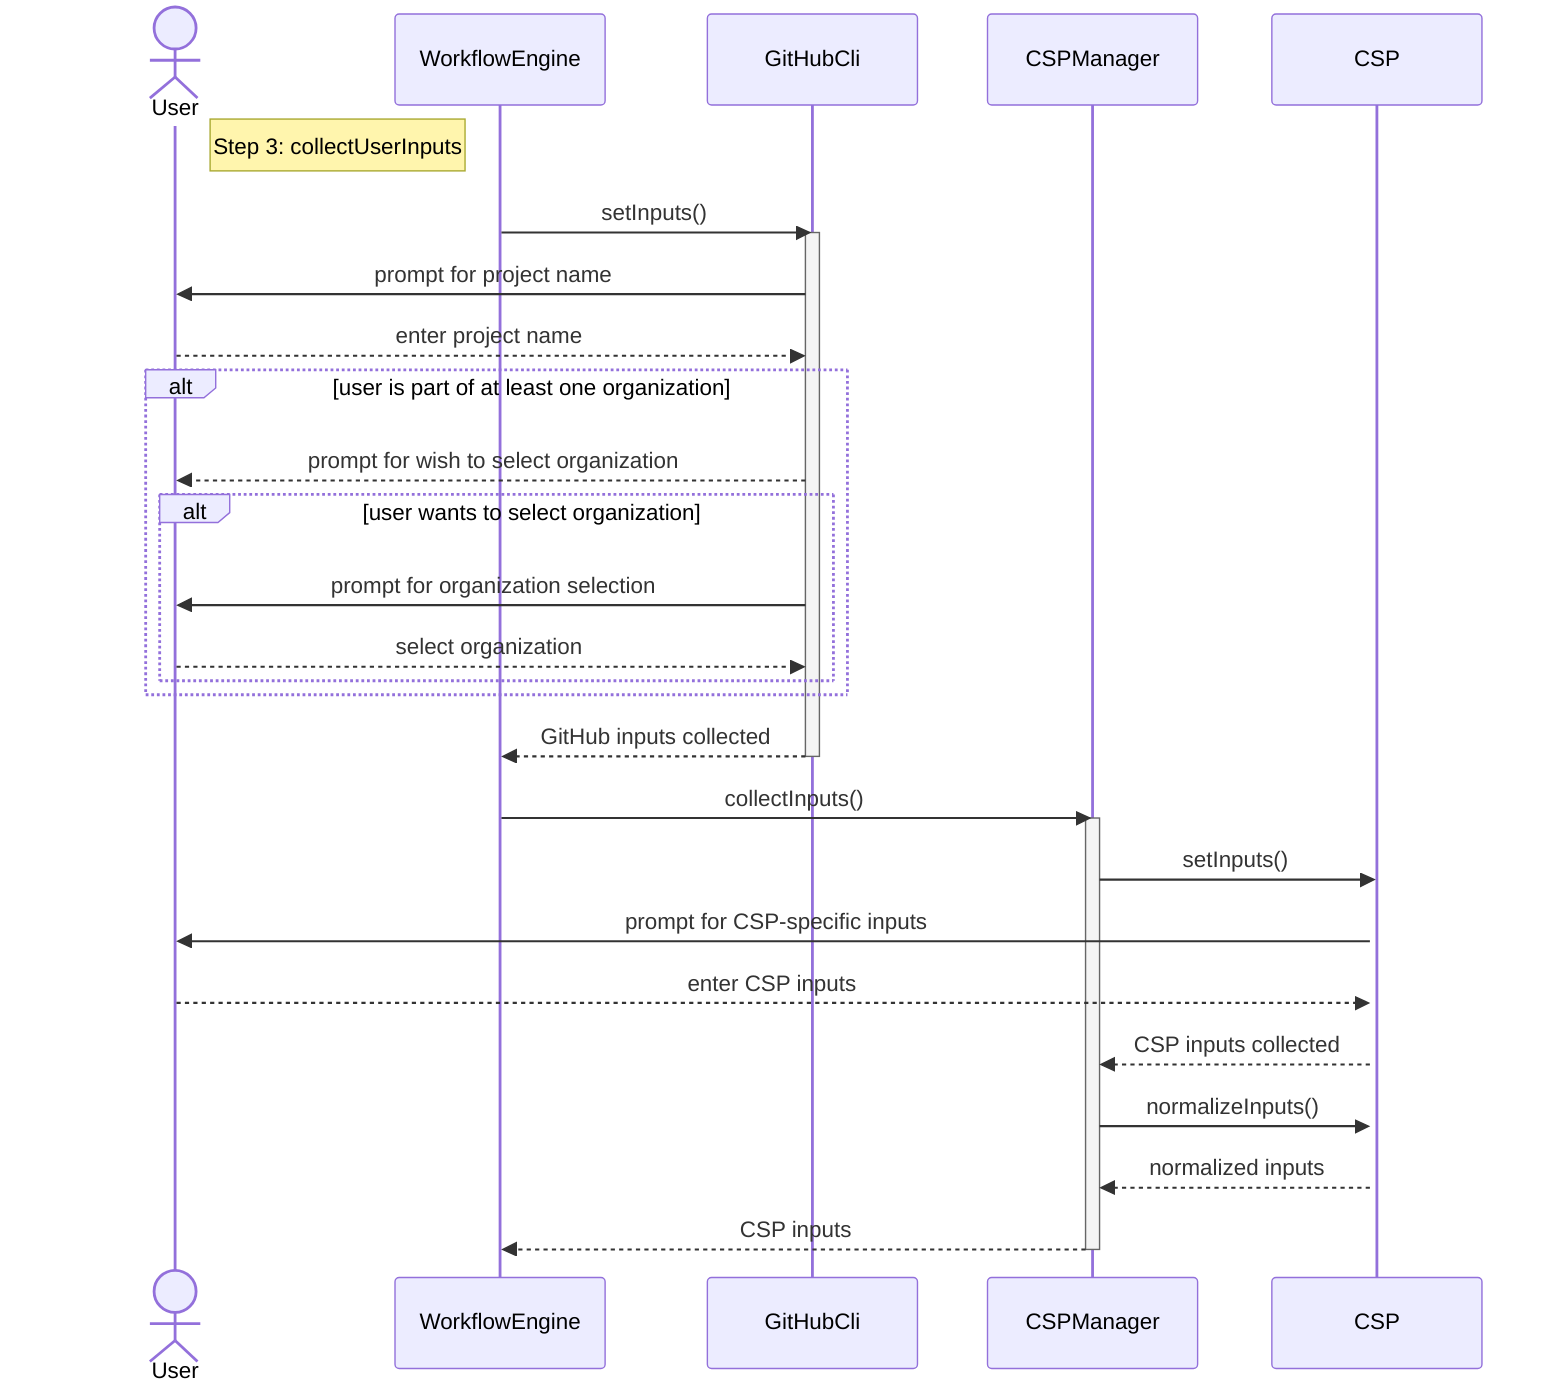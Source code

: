 ---
config:
  theme: default
  look: classic
---
sequenceDiagram
    actor User
    participant WE as WorkflowEngine
    participant GH as GitHubCli
    participant CSPM as CSPManager
    participant CSP as CSP

    note right of User: Step 3: collectUserInputs
    WE->>GH: setInputs()
    activate GH
    GH->>User: prompt for project name
    User-->>GH: enter project name
    alt user is part of at least one organization
        GH-->>User: prompt for wish to select organization
        alt user wants to select organization
            GH->>User: prompt for organization selection
            User-->>GH: select organization
        end
    end

    GH-->>WE: GitHub inputs collected
    deactivate GH
    
    WE->>CSPM: collectInputs()
    activate CSPM
    CSPM->>CSP: setInputs()
    activate CSP
    CSP->>User: prompt for CSP-specific inputs
    User-->>CSP: enter CSP inputs
    CSP-->>CSPM: CSP inputs collected
    CSPM->>CSP: normalizeInputs()
    CSP-->>CSPM: normalized inputs
    CSPM-->>WE: CSP inputs
    deactivate CSPM